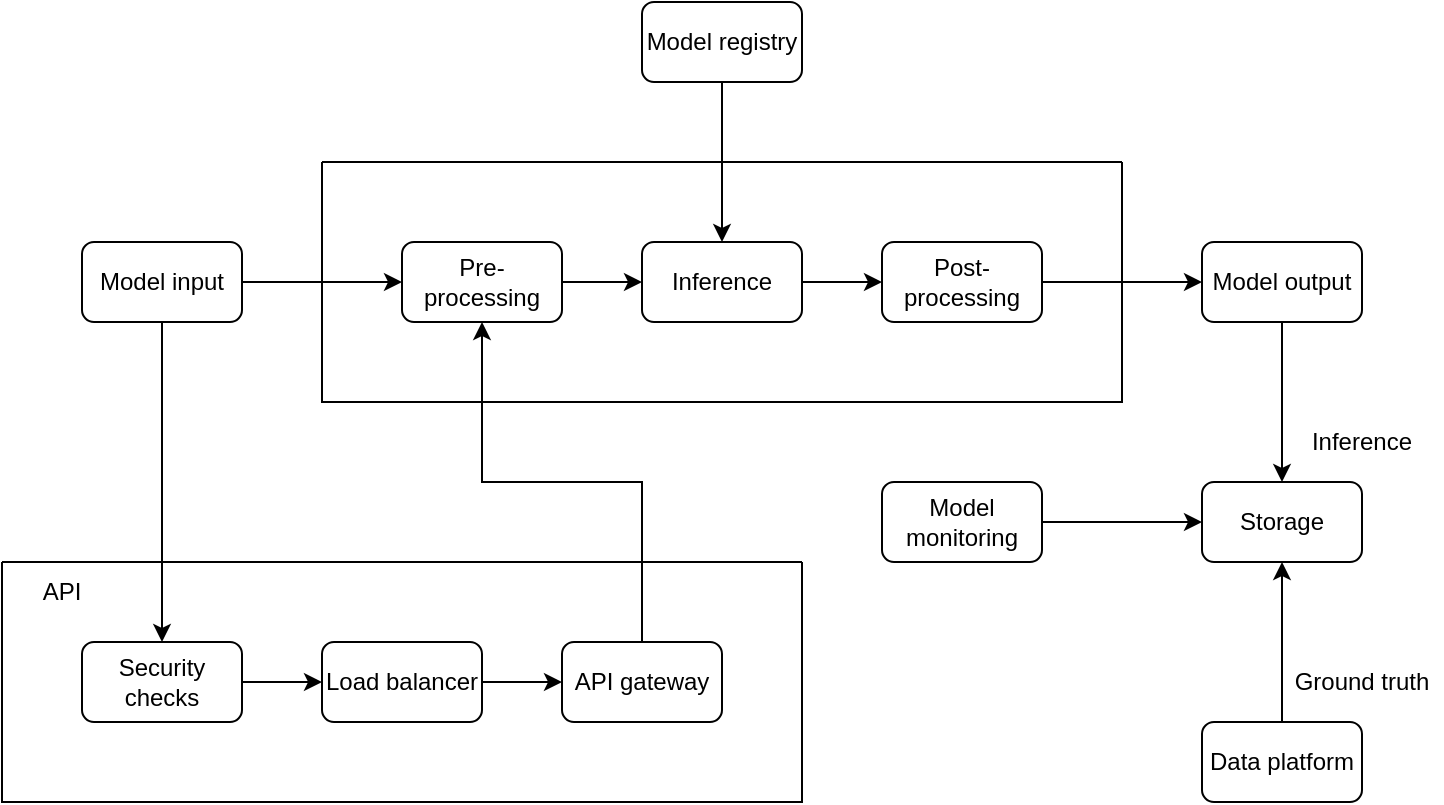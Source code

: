 <mxfile version="28.0.5">
  <diagram id="w7IoKJW8Ry9F-LALSEU0" name="Page-1">
    <mxGraphModel dx="976" dy="563" grid="1" gridSize="10" guides="1" tooltips="1" connect="1" arrows="1" fold="1" page="1" pageScale="1" pageWidth="850" pageHeight="1100" math="0" shadow="0">
      <root>
        <mxCell id="0" />
        <mxCell id="1" parent="0" />
        <mxCell id="npTFrT4JdzMl8Mm1a12r-3" style="edgeStyle=orthogonalEdgeStyle;rounded=0;orthogonalLoop=1;jettySize=auto;html=1;exitX=1;exitY=0.5;exitDx=0;exitDy=0;entryX=0;entryY=0.5;entryDx=0;entryDy=0;" parent="1" source="npTFrT4JdzMl8Mm1a12r-1" target="npTFrT4JdzMl8Mm1a12r-2" edge="1">
          <mxGeometry relative="1" as="geometry" />
        </mxCell>
        <mxCell id="npTFrT4JdzMl8Mm1a12r-26" style="edgeStyle=orthogonalEdgeStyle;rounded=0;orthogonalLoop=1;jettySize=auto;html=1;exitX=0.5;exitY=1;exitDx=0;exitDy=0;entryX=0.5;entryY=0;entryDx=0;entryDy=0;" parent="1" source="npTFrT4JdzMl8Mm1a12r-1" target="npTFrT4JdzMl8Mm1a12r-16" edge="1">
          <mxGeometry relative="1" as="geometry" />
        </mxCell>
        <mxCell id="npTFrT4JdzMl8Mm1a12r-1" value="Model input" style="rounded=1;whiteSpace=wrap;html=1;" parent="1" vertex="1">
          <mxGeometry x="80" y="160" width="80" height="40" as="geometry" />
        </mxCell>
        <mxCell id="npTFrT4JdzMl8Mm1a12r-10" style="edgeStyle=orthogonalEdgeStyle;rounded=0;orthogonalLoop=1;jettySize=auto;html=1;exitX=1;exitY=0.5;exitDx=0;exitDy=0;entryX=0;entryY=0.5;entryDx=0;entryDy=0;" parent="1" source="npTFrT4JdzMl8Mm1a12r-2" target="npTFrT4JdzMl8Mm1a12r-4" edge="1">
          <mxGeometry relative="1" as="geometry" />
        </mxCell>
        <mxCell id="npTFrT4JdzMl8Mm1a12r-2" value="Pre-processing" style="rounded=1;whiteSpace=wrap;html=1;" parent="1" vertex="1">
          <mxGeometry x="240" y="160" width="80" height="40" as="geometry" />
        </mxCell>
        <mxCell id="npTFrT4JdzMl8Mm1a12r-11" style="edgeStyle=orthogonalEdgeStyle;rounded=0;orthogonalLoop=1;jettySize=auto;html=1;exitX=0.5;exitY=1;exitDx=0;exitDy=0;entryX=0.5;entryY=0;entryDx=0;entryDy=0;" parent="1" source="npTFrT4JdzMl8Mm1a12r-5" target="npTFrT4JdzMl8Mm1a12r-4" edge="1">
          <mxGeometry relative="1" as="geometry" />
        </mxCell>
        <mxCell id="npTFrT4JdzMl8Mm1a12r-5" value="Model registry" style="rounded=1;whiteSpace=wrap;html=1;" parent="1" vertex="1">
          <mxGeometry x="360" y="40" width="80" height="40" as="geometry" />
        </mxCell>
        <mxCell id="npTFrT4JdzMl8Mm1a12r-13" style="edgeStyle=orthogonalEdgeStyle;rounded=0;orthogonalLoop=1;jettySize=auto;html=1;exitX=1;exitY=0.5;exitDx=0;exitDy=0;entryX=0;entryY=0.5;entryDx=0;entryDy=0;" parent="1" source="npTFrT4JdzMl8Mm1a12r-6" target="npTFrT4JdzMl8Mm1a12r-7" edge="1">
          <mxGeometry relative="1" as="geometry" />
        </mxCell>
        <mxCell id="npTFrT4JdzMl8Mm1a12r-14" style="edgeStyle=orthogonalEdgeStyle;rounded=0;orthogonalLoop=1;jettySize=auto;html=1;exitX=0.5;exitY=1;exitDx=0;exitDy=0;entryX=0.5;entryY=0;entryDx=0;entryDy=0;" parent="1" source="npTFrT4JdzMl8Mm1a12r-7" target="npTFrT4JdzMl8Mm1a12r-8" edge="1">
          <mxGeometry relative="1" as="geometry" />
        </mxCell>
        <mxCell id="npTFrT4JdzMl8Mm1a12r-7" value="Model output" style="rounded=1;whiteSpace=wrap;html=1;" parent="1" vertex="1">
          <mxGeometry x="640" y="160" width="80" height="40" as="geometry" />
        </mxCell>
        <mxCell id="npTFrT4JdzMl8Mm1a12r-8" value="Storage" style="rounded=1;whiteSpace=wrap;html=1;" parent="1" vertex="1">
          <mxGeometry x="640" y="280" width="80" height="40" as="geometry" />
        </mxCell>
        <mxCell id="wDbjFuBoIVrGoDplIFjY-1" style="edgeStyle=orthogonalEdgeStyle;rounded=0;orthogonalLoop=1;jettySize=auto;html=1;exitX=1;exitY=0.5;exitDx=0;exitDy=0;entryX=0;entryY=0.5;entryDx=0;entryDy=0;" edge="1" parent="1" source="npTFrT4JdzMl8Mm1a12r-9" target="npTFrT4JdzMl8Mm1a12r-8">
          <mxGeometry relative="1" as="geometry" />
        </mxCell>
        <mxCell id="npTFrT4JdzMl8Mm1a12r-9" value="Model monitoring" style="rounded=1;whiteSpace=wrap;html=1;" parent="1" vertex="1">
          <mxGeometry x="480" y="280" width="80" height="40" as="geometry" />
        </mxCell>
        <mxCell id="npTFrT4JdzMl8Mm1a12r-27" style="edgeStyle=orthogonalEdgeStyle;rounded=0;orthogonalLoop=1;jettySize=auto;html=1;exitX=1;exitY=0.5;exitDx=0;exitDy=0;" parent="1" source="npTFrT4JdzMl8Mm1a12r-16" target="npTFrT4JdzMl8Mm1a12r-18" edge="1">
          <mxGeometry relative="1" as="geometry" />
        </mxCell>
        <mxCell id="npTFrT4JdzMl8Mm1a12r-16" value="Security checks" style="rounded=1;whiteSpace=wrap;html=1;" parent="1" vertex="1">
          <mxGeometry x="80" y="360" width="80" height="40" as="geometry" />
        </mxCell>
        <mxCell id="npTFrT4JdzMl8Mm1a12r-29" style="edgeStyle=orthogonalEdgeStyle;rounded=0;orthogonalLoop=1;jettySize=auto;html=1;exitX=0.5;exitY=0;exitDx=0;exitDy=0;entryX=0.5;entryY=1;entryDx=0;entryDy=0;" parent="1" source="npTFrT4JdzMl8Mm1a12r-17" target="npTFrT4JdzMl8Mm1a12r-2" edge="1">
          <mxGeometry relative="1" as="geometry" />
        </mxCell>
        <mxCell id="npTFrT4JdzMl8Mm1a12r-17" value="API gateway" style="rounded=1;whiteSpace=wrap;html=1;" parent="1" vertex="1">
          <mxGeometry x="320" y="360" width="80" height="40" as="geometry" />
        </mxCell>
        <mxCell id="npTFrT4JdzMl8Mm1a12r-28" style="edgeStyle=orthogonalEdgeStyle;rounded=0;orthogonalLoop=1;jettySize=auto;html=1;exitX=1;exitY=0.5;exitDx=0;exitDy=0;entryX=0;entryY=0.5;entryDx=0;entryDy=0;" parent="1" source="npTFrT4JdzMl8Mm1a12r-18" target="npTFrT4JdzMl8Mm1a12r-17" edge="1">
          <mxGeometry relative="1" as="geometry" />
        </mxCell>
        <mxCell id="npTFrT4JdzMl8Mm1a12r-18" value="Load balancer" style="rounded=1;whiteSpace=wrap;html=1;" parent="1" vertex="1">
          <mxGeometry x="200" y="360" width="80" height="40" as="geometry" />
        </mxCell>
        <mxCell id="npTFrT4JdzMl8Mm1a12r-20" value="" style="swimlane;startSize=0;" parent="1" vertex="1">
          <mxGeometry x="200" y="120" width="400" height="120" as="geometry" />
        </mxCell>
        <mxCell id="npTFrT4JdzMl8Mm1a12r-4" value="Inference" style="rounded=1;whiteSpace=wrap;html=1;" parent="npTFrT4JdzMl8Mm1a12r-20" vertex="1">
          <mxGeometry x="160" y="40" width="80" height="40" as="geometry" />
        </mxCell>
        <mxCell id="npTFrT4JdzMl8Mm1a12r-6" value="Post-processing" style="rounded=1;whiteSpace=wrap;html=1;" parent="npTFrT4JdzMl8Mm1a12r-20" vertex="1">
          <mxGeometry x="280" y="40" width="80" height="40" as="geometry" />
        </mxCell>
        <mxCell id="npTFrT4JdzMl8Mm1a12r-12" style="edgeStyle=orthogonalEdgeStyle;rounded=0;orthogonalLoop=1;jettySize=auto;html=1;exitX=1;exitY=0.5;exitDx=0;exitDy=0;entryX=0;entryY=0.5;entryDx=0;entryDy=0;" parent="npTFrT4JdzMl8Mm1a12r-20" source="npTFrT4JdzMl8Mm1a12r-4" target="npTFrT4JdzMl8Mm1a12r-6" edge="1">
          <mxGeometry relative="1" as="geometry" />
        </mxCell>
        <mxCell id="npTFrT4JdzMl8Mm1a12r-25" value="" style="swimlane;startSize=0;" parent="1" vertex="1">
          <mxGeometry x="40" y="320" width="400" height="120" as="geometry" />
        </mxCell>
        <mxCell id="npTFrT4JdzMl8Mm1a12r-30" value="API" style="text;html=1;align=center;verticalAlign=middle;whiteSpace=wrap;rounded=0;" parent="npTFrT4JdzMl8Mm1a12r-25" vertex="1">
          <mxGeometry width="60" height="30" as="geometry" />
        </mxCell>
        <mxCell id="wDbjFuBoIVrGoDplIFjY-3" style="edgeStyle=orthogonalEdgeStyle;rounded=0;orthogonalLoop=1;jettySize=auto;html=1;exitX=0.5;exitY=0;exitDx=0;exitDy=0;entryX=0.5;entryY=1;entryDx=0;entryDy=0;" edge="1" parent="1" source="wDbjFuBoIVrGoDplIFjY-2" target="npTFrT4JdzMl8Mm1a12r-8">
          <mxGeometry relative="1" as="geometry" />
        </mxCell>
        <mxCell id="wDbjFuBoIVrGoDplIFjY-2" value="Data platform" style="rounded=1;whiteSpace=wrap;html=1;" vertex="1" parent="1">
          <mxGeometry x="640" y="400" width="80" height="40" as="geometry" />
        </mxCell>
        <mxCell id="wDbjFuBoIVrGoDplIFjY-4" value="Inference" style="text;html=1;align=center;verticalAlign=middle;whiteSpace=wrap;rounded=0;" vertex="1" parent="1">
          <mxGeometry x="680" y="240" width="80" height="40" as="geometry" />
        </mxCell>
        <mxCell id="wDbjFuBoIVrGoDplIFjY-5" value="Ground truth" style="text;html=1;align=center;verticalAlign=middle;whiteSpace=wrap;rounded=0;" vertex="1" parent="1">
          <mxGeometry x="680" y="360" width="80" height="40" as="geometry" />
        </mxCell>
      </root>
    </mxGraphModel>
  </diagram>
</mxfile>
